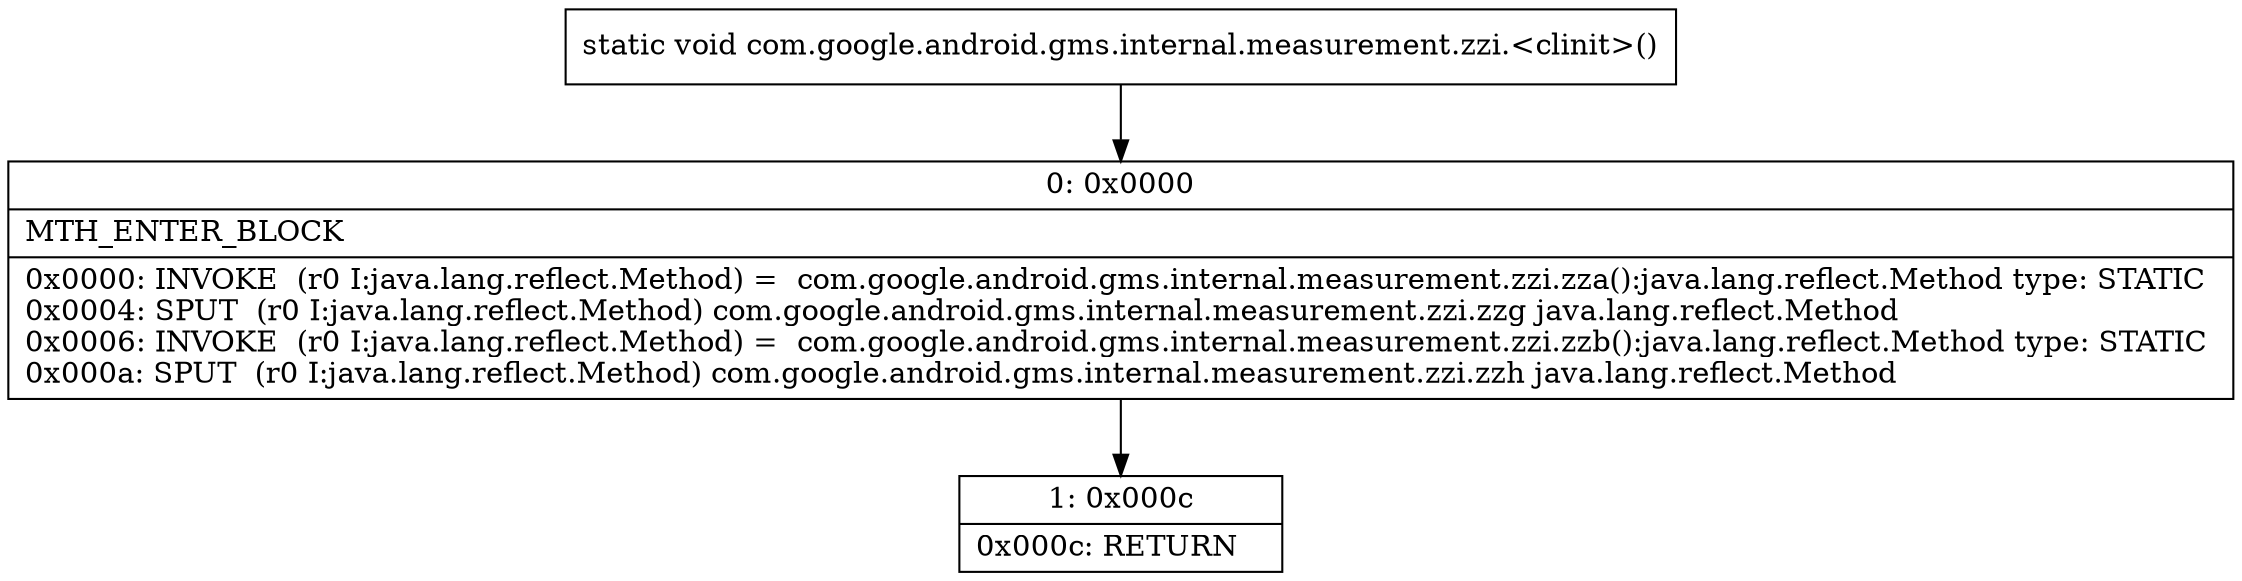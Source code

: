 digraph "CFG forcom.google.android.gms.internal.measurement.zzi.\<clinit\>()V" {
Node_0 [shape=record,label="{0\:\ 0x0000|MTH_ENTER_BLOCK\l|0x0000: INVOKE  (r0 I:java.lang.reflect.Method) =  com.google.android.gms.internal.measurement.zzi.zza():java.lang.reflect.Method type: STATIC \l0x0004: SPUT  (r0 I:java.lang.reflect.Method) com.google.android.gms.internal.measurement.zzi.zzg java.lang.reflect.Method \l0x0006: INVOKE  (r0 I:java.lang.reflect.Method) =  com.google.android.gms.internal.measurement.zzi.zzb():java.lang.reflect.Method type: STATIC \l0x000a: SPUT  (r0 I:java.lang.reflect.Method) com.google.android.gms.internal.measurement.zzi.zzh java.lang.reflect.Method \l}"];
Node_1 [shape=record,label="{1\:\ 0x000c|0x000c: RETURN   \l}"];
MethodNode[shape=record,label="{static void com.google.android.gms.internal.measurement.zzi.\<clinit\>() }"];
MethodNode -> Node_0;
Node_0 -> Node_1;
}

